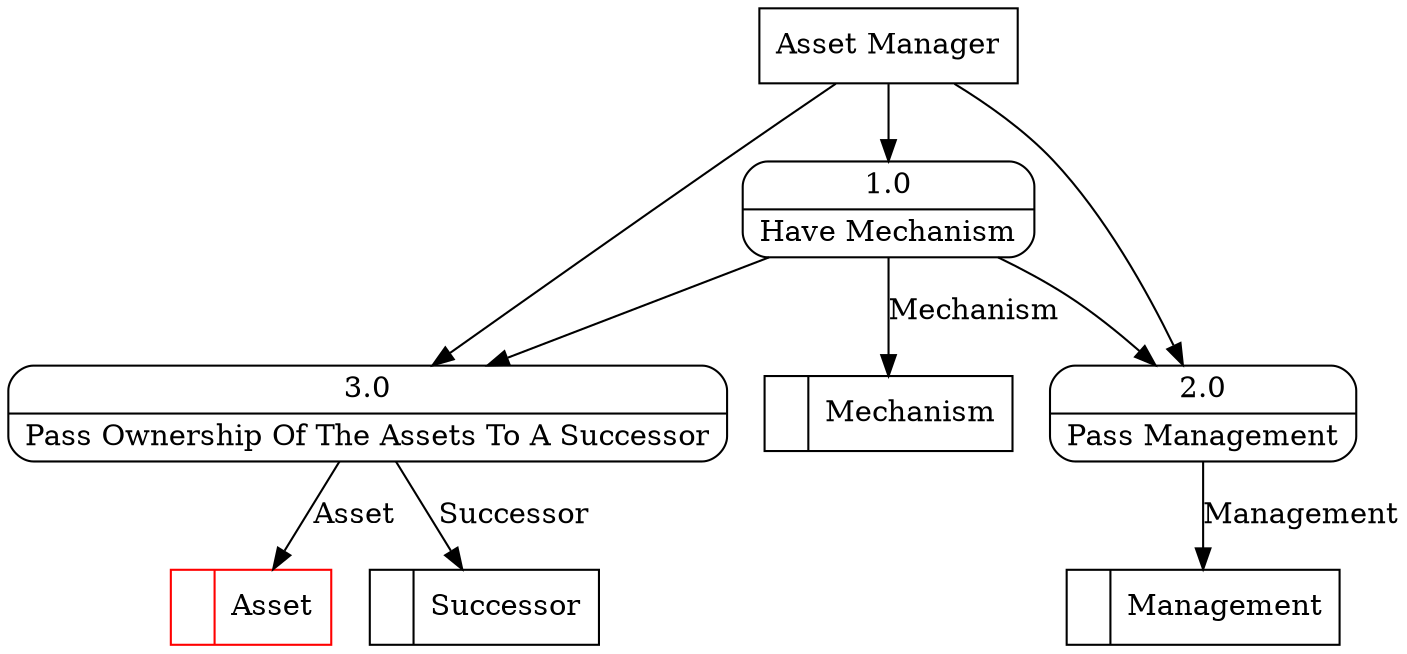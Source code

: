 digraph dfd2{ 
node[shape=record]
200 [label="<f0>  |<f1> Asset " color=red];
201 [label="<f0>  |<f1> Management " ];
202 [label="<f0>  |<f1> Successor " ];
203 [label="<f0>  |<f1> Mechanism " ];
204 [label="Asset Manager" shape=box];
205 [label="{<f0> 1.0|<f1> Have Mechanism }" shape=Mrecord];
206 [label="{<f0> 2.0|<f1> Pass Management }" shape=Mrecord];
207 [label="{<f0> 3.0|<f1> Pass Ownership Of The Assets To A Successor }" shape=Mrecord];
204 -> 205
204 -> 206
204 -> 207
205 -> 206
205 -> 207
205 -> 203 [label="Mechanism"]
206 -> 201 [label="Management"]
207 -> 200 [label="Asset"]
207 -> 202 [label="Successor"]
}